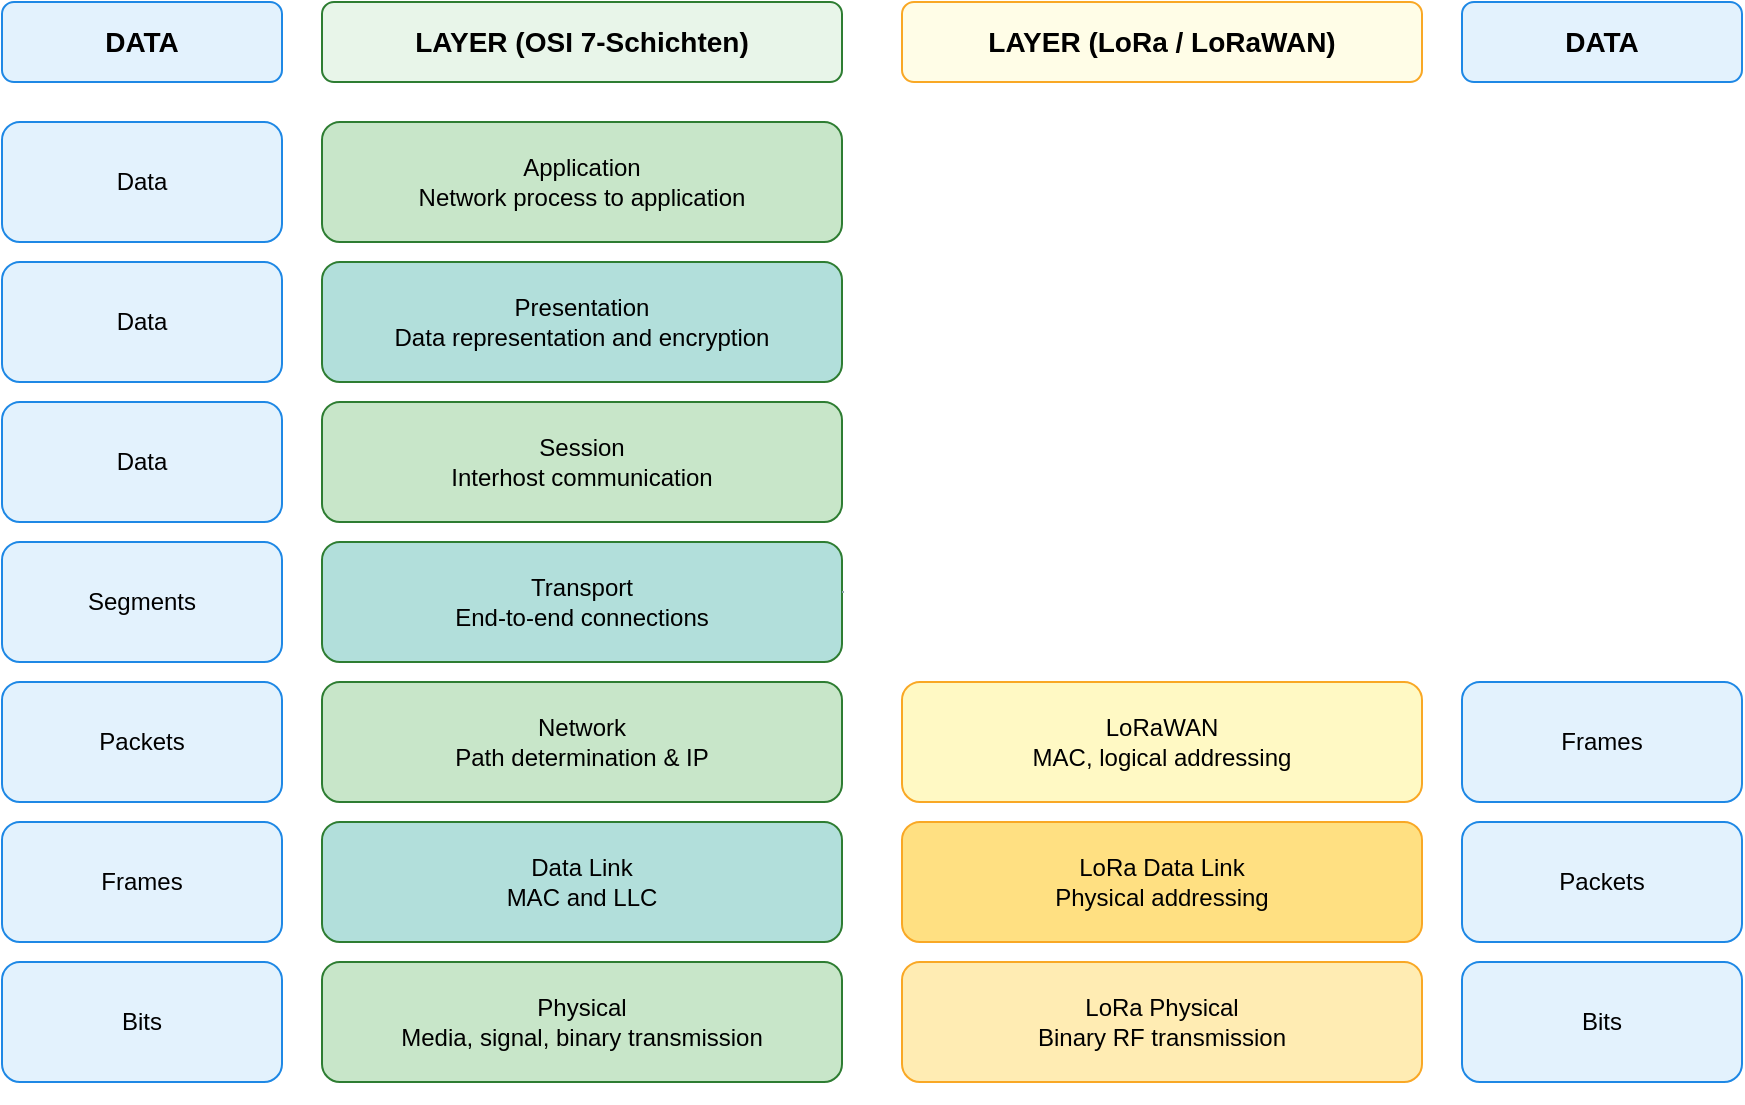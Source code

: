 <mxfile>
    <diagram name="OSI vs LoRaWAN" id="0">
        <mxGraphModel dx="956" dy="538" grid="1" gridSize="10" guides="1" tooltips="1" connect="0" arrows="0" fold="1" page="1" pageScale="1" pageWidth="1000" pageHeight="650" math="0" shadow="0">
            <root>
                <mxCell id="0"/>
                <mxCell id="1" parent="0"/>
                <mxCell id="2" value="DATA" style="rounded=1;whiteSpace=wrap;html=1;fillColor=#E3F2FD;strokeColor=#1E88E5;fontSize=14;fontStyle=1;align=center;verticalAlign=middle" parent="1" vertex="1">
                    <mxGeometry x="20" y="40" width="140" height="40" as="geometry"/>
                </mxCell>
                <mxCell id="3" value="LAYER (OSI 7-Schichten)" style="rounded=1;whiteSpace=wrap;html=1;fillColor=#E8F5E9;strokeColor=#2E7D32;fontSize=14;fontStyle=1;align=center;verticalAlign=middle" parent="1" vertex="1">
                    <mxGeometry x="180" y="40" width="260" height="40" as="geometry"/>
                </mxCell>
                <mxCell id="4" value="LAYER (LoRa / LoRaWAN)" style="rounded=1;whiteSpace=wrap;html=1;fillColor=#FFFDE7;strokeColor=#F9A825;fontSize=14;fontStyle=1;align=center;verticalAlign=middle" parent="1" vertex="1">
                    <mxGeometry x="470" y="40" width="260" height="40" as="geometry"/>
                </mxCell>
                <mxCell id="5" value="DATA" style="rounded=1;whiteSpace=wrap;html=1;fillColor=#E3F2FD;strokeColor=#1E88E5;fontSize=14;fontStyle=1;align=center;verticalAlign=middle" parent="1" vertex="1">
                    <mxGeometry x="750" y="40" width="140" height="40" as="geometry"/>
                </mxCell>
                <mxCell id="6" value="Application&#xa;Network process to application" style="rounded=1;whiteSpace=wrap;html=1;fillColor=#C8E6C9;strokeColor=#2E7D32;fontSize=12;align=center;verticalAlign=middle" parent="1" vertex="1">
                    <mxGeometry x="180" y="100" width="260" height="60" as="geometry"/>
                </mxCell>
                <mxCell id="7" value="Data" style="rounded=1;whiteSpace=wrap;html=1;fillColor=#E3F2FD;strokeColor=#1E88E5;fontSize=12;align=center;verticalAlign=middle" parent="1" vertex="1">
                    <mxGeometry x="20" y="100" width="140" height="60" as="geometry"/>
                </mxCell>
                <mxCell id="8" value="Presentation&#xa;Data representation and encryption" style="rounded=1;whiteSpace=wrap;html=1;fillColor=#B2DFDB;strokeColor=#2E7D32;fontSize=12;align=center;verticalAlign=middle" parent="1" vertex="1">
                    <mxGeometry x="180" y="170" width="260" height="60" as="geometry"/>
                </mxCell>
                <mxCell id="9" value="Data" style="rounded=1;whiteSpace=wrap;html=1;fillColor=#E3F2FD;strokeColor=#1E88E5;fontSize=12;align=center;verticalAlign=middle" parent="1" vertex="1">
                    <mxGeometry x="20" y="170" width="140" height="60" as="geometry"/>
                </mxCell>
                <mxCell id="10" value="Session&#xa;Interhost communication" style="rounded=1;whiteSpace=wrap;html=1;fillColor=#C8E6C9;strokeColor=#2E7D32;fontSize=12;align=center;verticalAlign=middle" parent="1" vertex="1">
                    <mxGeometry x="180" y="240" width="260" height="60" as="geometry"/>
                </mxCell>
                <mxCell id="11" value="Data" style="rounded=1;whiteSpace=wrap;html=1;fillColor=#E3F2FD;strokeColor=#1E88E5;fontSize=12;align=center;verticalAlign=middle" parent="1" vertex="1">
                    <mxGeometry x="20" y="240" width="140" height="60" as="geometry"/>
                </mxCell>
                <mxCell id="12" value="Transport&#xa;End-to-end connections" style="rounded=1;whiteSpace=wrap;html=1;fillColor=#B2DFDB;strokeColor=#2E7D32;fontSize=12;align=center;verticalAlign=middle" parent="1" vertex="1">
                    <mxGeometry x="180" y="310" width="260" height="60" as="geometry"/>
                </mxCell>
                <mxCell id="13" value="Segments" style="rounded=1;whiteSpace=wrap;html=1;fillColor=#E3F2FD;strokeColor=#1E88E5;fontSize=12;align=center;verticalAlign=middle" parent="1" vertex="1">
                    <mxGeometry x="20" y="310" width="140" height="60" as="geometry"/>
                </mxCell>
                <mxCell id="14" value="Network&#xa;Path determination &amp; IP" style="rounded=1;whiteSpace=wrap;html=1;fillColor=#C8E6C9;strokeColor=#2E7D32;fontSize=12;align=center;verticalAlign=middle" parent="1" vertex="1">
                    <mxGeometry x="180" y="380" width="260" height="60" as="geometry"/>
                </mxCell>
                <mxCell id="15" value="Packets" style="rounded=1;whiteSpace=wrap;html=1;fillColor=#E3F2FD;strokeColor=#1E88E5;fontSize=12;align=center;verticalAlign=middle" parent="1" vertex="1">
                    <mxGeometry x="20" y="380" width="140" height="60" as="geometry"/>
                </mxCell>
                <mxCell id="16" value="Data Link&#xa;MAC and LLC" style="rounded=1;whiteSpace=wrap;html=1;fillColor=#B2DFDB;strokeColor=#2E7D32;fontSize=12;align=center;verticalAlign=middle" parent="1" vertex="1">
                    <mxGeometry x="180" y="450" width="260" height="60" as="geometry"/>
                </mxCell>
                <mxCell id="17" value="Frames" style="rounded=1;whiteSpace=wrap;html=1;fillColor=#E3F2FD;strokeColor=#1E88E5;fontSize=12;align=center;verticalAlign=middle" parent="1" vertex="1">
                    <mxGeometry x="20" y="450" width="140" height="60" as="geometry"/>
                </mxCell>
                <mxCell id="18" value="Physical&#xa;Media, signal, binary transmission" style="rounded=1;whiteSpace=wrap;html=1;fillColor=#C8E6C9;strokeColor=#2E7D32;fontSize=12;align=center;verticalAlign=middle" parent="1" vertex="1">
                    <mxGeometry x="180" y="520" width="260" height="60" as="geometry"/>
                </mxCell>
                <mxCell id="19" value="Bits" style="rounded=1;whiteSpace=wrap;html=1;fillColor=#E3F2FD;strokeColor=#1E88E5;fontSize=12;align=center;verticalAlign=middle" parent="1" vertex="1">
                    <mxGeometry x="20" y="520" width="140" height="60" as="geometry"/>
                </mxCell>
                <mxCell id="20" value="" style="shape=line;strokeColor=#90A4AE;dashed=1;dashPattern=4 4;endArrow=none;html=1;" parent="1" vertex="1">
                    <mxGeometry x="440" y="80" width="1" height="510" as="geometry"/>
                </mxCell>
                <mxCell id="21" value="LoRaWAN&#xa;MAC, logical addressing" style="rounded=1;whiteSpace=wrap;html=1;fillColor=#FFF9C4;strokeColor=#F9A825;fontSize=12;align=center;verticalAlign=middle" parent="1" vertex="1">
                    <mxGeometry x="470" y="380" width="260" height="60" as="geometry"/>
                </mxCell>
                <mxCell id="22" value="Frames" style="rounded=1;whiteSpace=wrap;html=1;fillColor=#E3F2FD;strokeColor=#1E88E5;fontSize=12;align=center;verticalAlign=middle" parent="1" vertex="1">
                    <mxGeometry x="750" y="380" width="140" height="60" as="geometry"/>
                </mxCell>
                <mxCell id="23" value="LoRa Data Link&#xa;Physical addressing" style="rounded=1;whiteSpace=wrap;html=1;fillColor=#FFE082;strokeColor=#F9A825;fontSize=12;align=center;verticalAlign=middle" parent="1" vertex="1">
                    <mxGeometry x="470" y="450" width="260" height="60" as="geometry"/>
                </mxCell>
                <mxCell id="24" value="Packets" style="rounded=1;whiteSpace=wrap;html=1;fillColor=#E3F2FD;strokeColor=#1E88E5;fontSize=12;align=center;verticalAlign=middle" parent="1" vertex="1">
                    <mxGeometry x="750" y="450" width="140" height="60" as="geometry"/>
                </mxCell>
                <mxCell id="25" value="LoRa Physical&#xa;Binary RF transmission" style="rounded=1;whiteSpace=wrap;html=1;fillColor=#FFECB3;strokeColor=#F9A825;fontSize=12;align=center;verticalAlign=middle" parent="1" vertex="1">
                    <mxGeometry x="470" y="520" width="260" height="60" as="geometry"/>
                </mxCell>
                <mxCell id="26" value="Bits" style="rounded=1;whiteSpace=wrap;html=1;fillColor=#E3F2FD;strokeColor=#1E88E5;fontSize=12;align=center;verticalAlign=middle" parent="1" vertex="1">
                    <mxGeometry x="750" y="520" width="140" height="60" as="geometry"/>
                </mxCell>
            </root>
        </mxGraphModel>
    </diagram>
</mxfile>